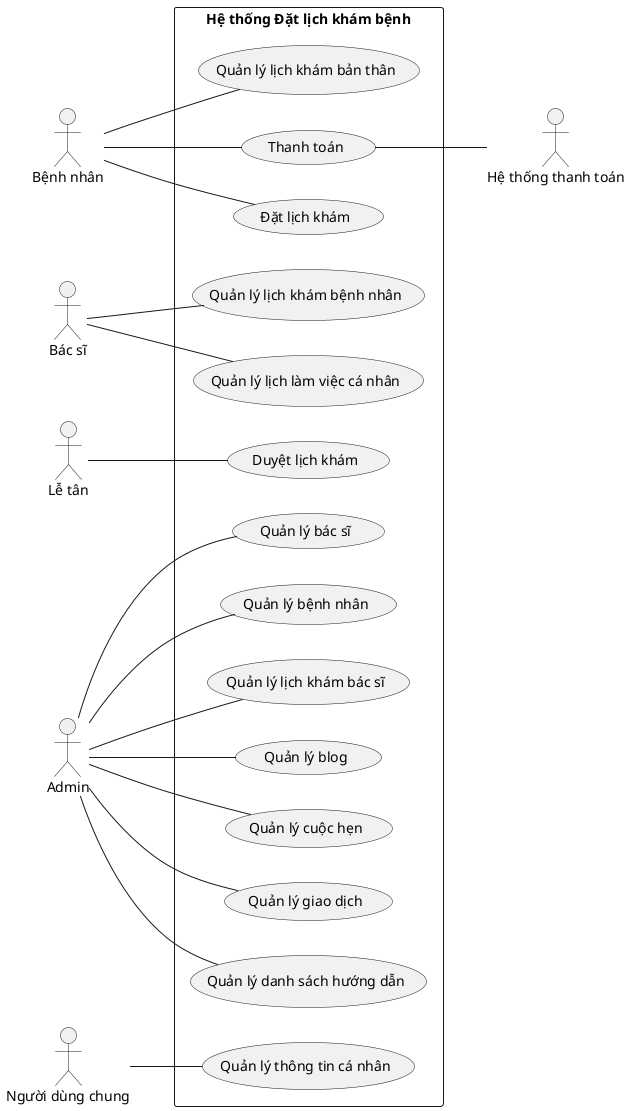 @startUml ChatGPT gen Raw data
left to right direction

actor "Bệnh nhân" as Patient
actor "Bác sĩ" as Doctor
actor "Lễ tân" as Receptionist
actor "Admin" as Admin
actor "Hệ thống thanh toán" as PaymentSystem
actor "Người dùng chung" as User

rectangle "Hệ thống Đặt lịch khám bệnh" {
    User -- (Quản lý thông tin cá nhân)

    Patient -- (Đặt lịch khám)
    Patient -- (Quản lý lịch khám bản thân)
    Patient -- (Thanh toán) 
    (Thanh toán) -- PaymentSystem

    Doctor -- (Quản lý lịch khám bệnh nhân)
    Doctor -- (Quản lý lịch làm việc cá nhân)

    Receptionist -- (Duyệt lịch khám)

    Admin -- (Quản lý bác sĩ)
    Admin -- (Quản lý bệnh nhân)
    Admin -- (Quản lý lịch khám bác sĩ)
    Admin -- (Quản lý blog)
    Admin -- (Quản lý cuộc hẹn)
    Admin -- (Quản lý giao dịch)
    Admin -- (Quản lý danh sách hướng dẫn)
}
@endUml 

